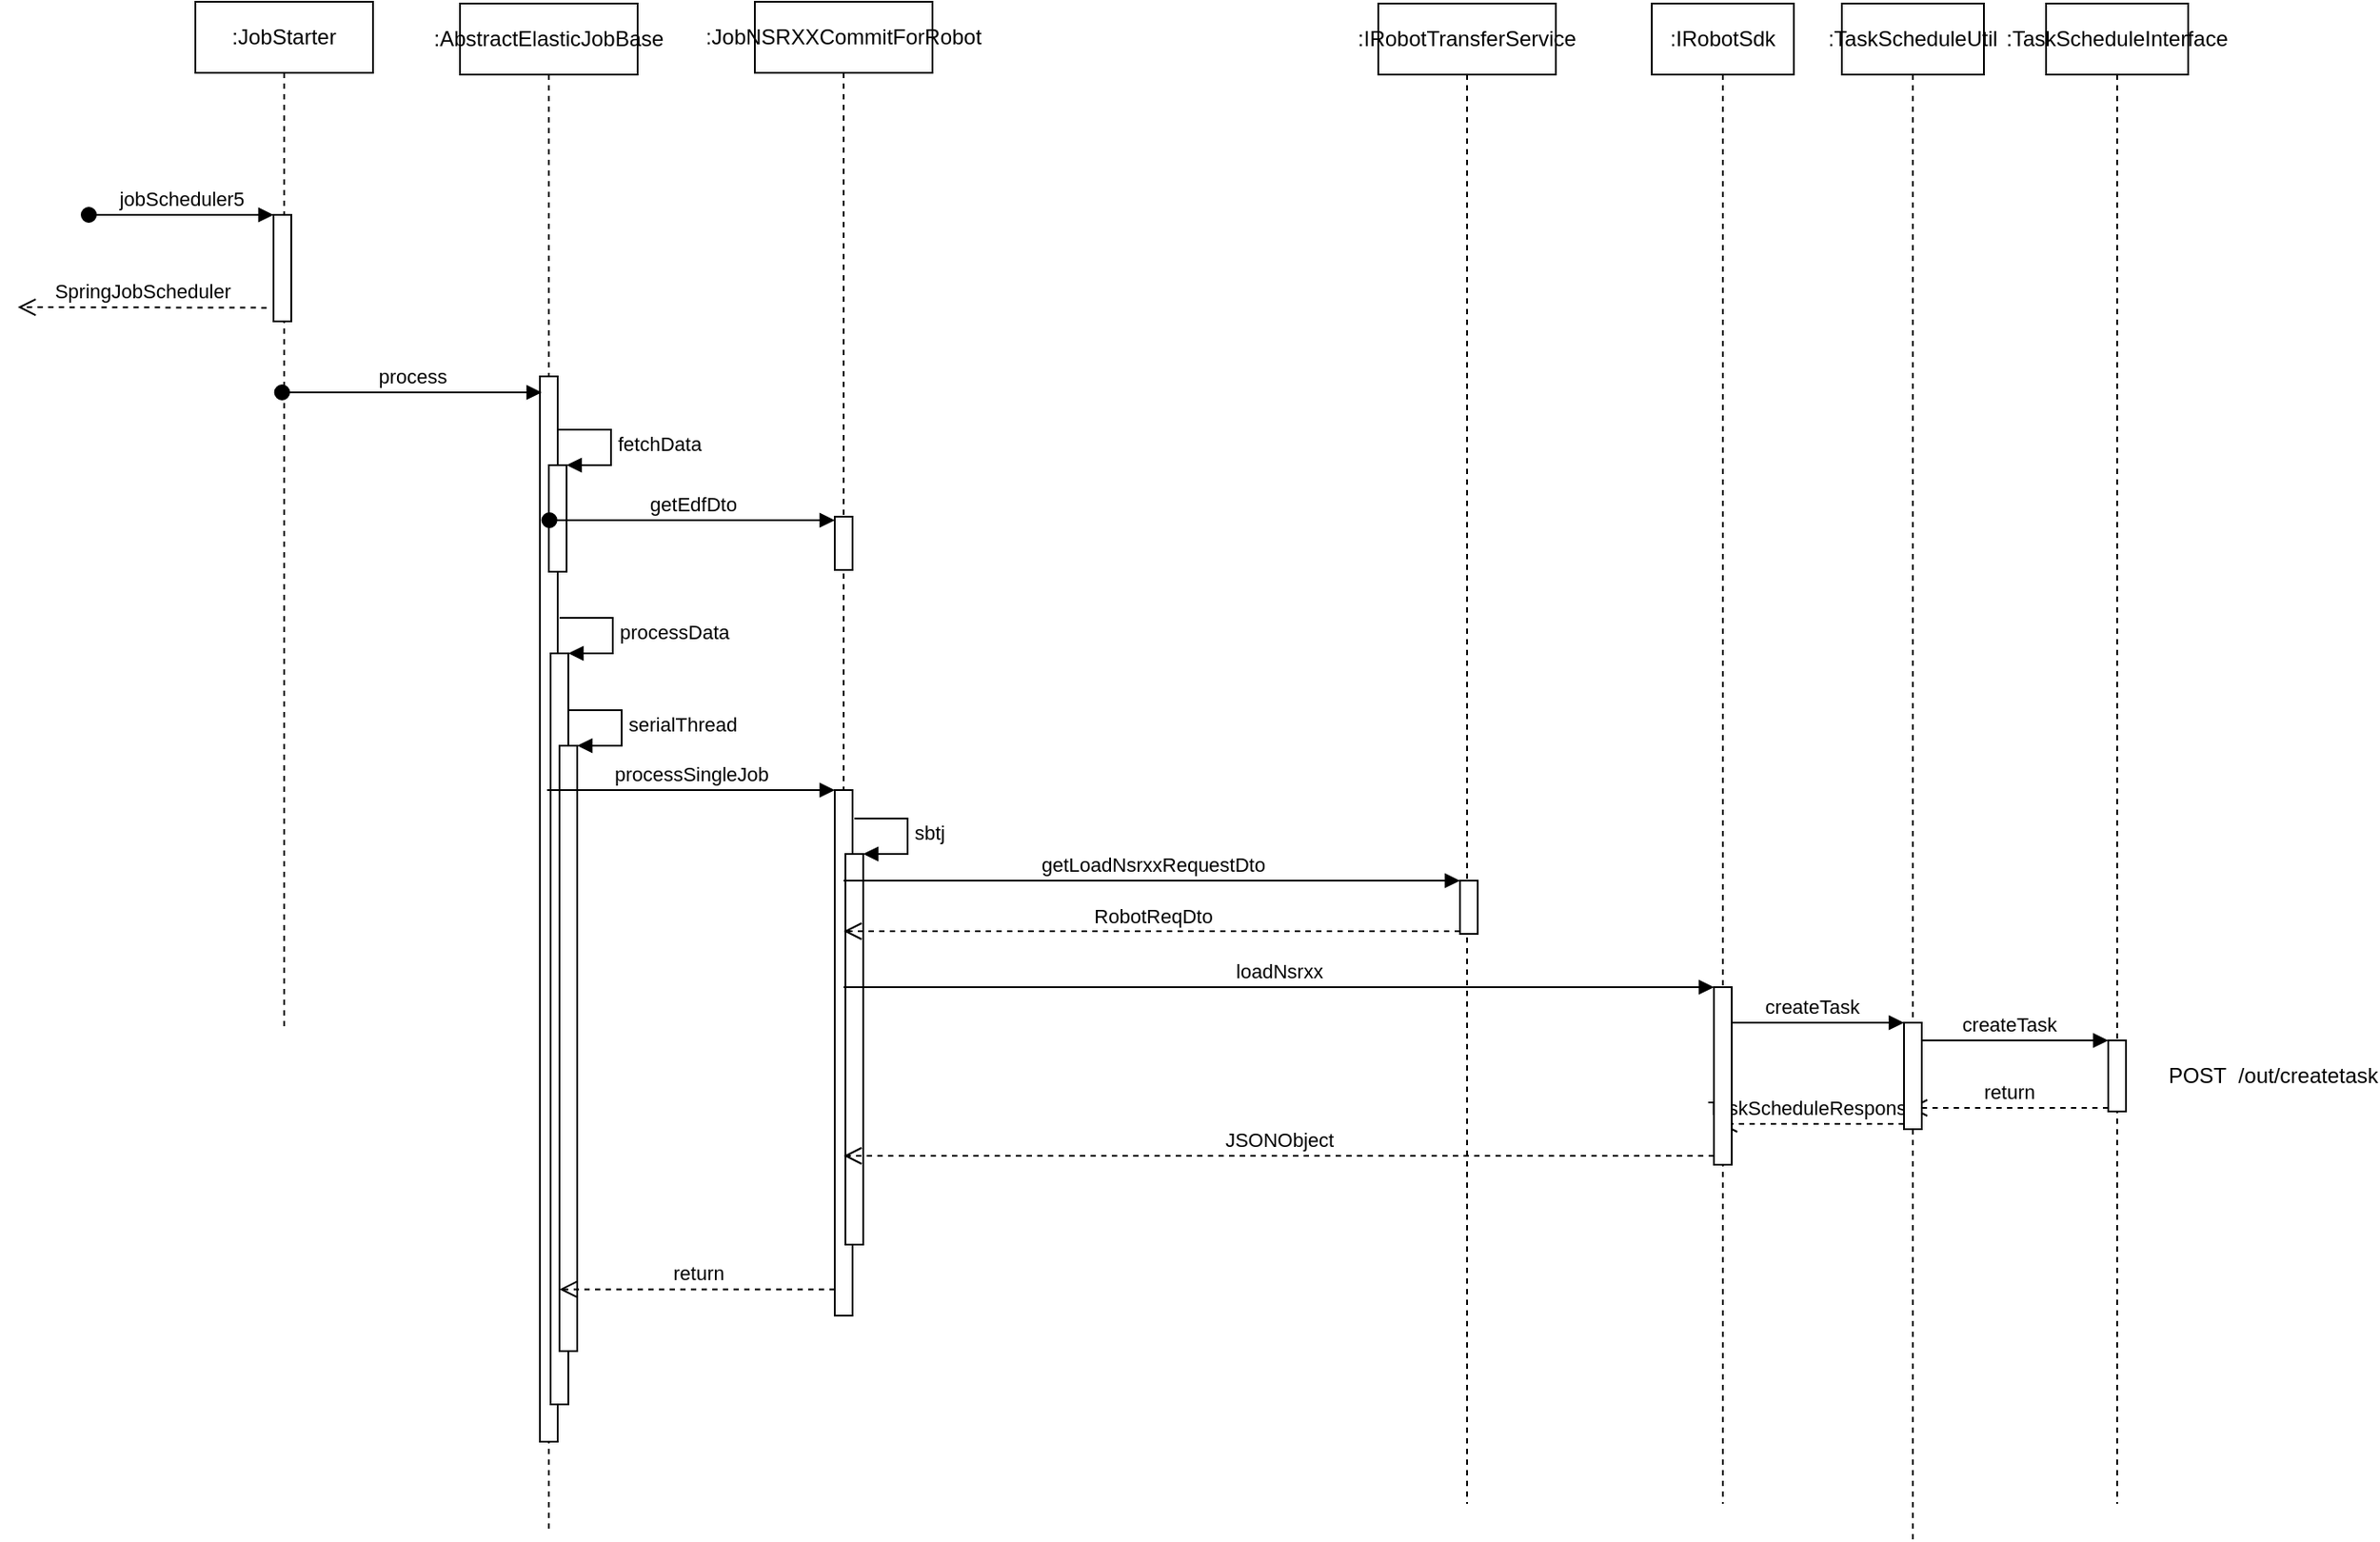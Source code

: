 <mxfile version="17.1.3" type="github">
  <diagram id="TnfoAWKViGaEipIKddAv" name="第 1 页">
    <mxGraphModel dx="2089" dy="54" grid="1" gridSize="10" guides="1" tooltips="1" connect="1" arrows="1" fold="1" page="1" pageScale="1" pageWidth="827" pageHeight="1169" math="0" shadow="0">
      <root>
        <mxCell id="0" />
        <mxCell id="1" parent="0" />
        <mxCell id="h5h7kIKM6gzvFvrCz9Zm-128" value=":AbstractElasticJobBase" style="shape=umlLifeline;perimeter=lifelinePerimeter;whiteSpace=wrap;html=1;container=1;collapsible=0;recursiveResize=0;outlineConnect=0;" vertex="1" parent="1">
          <mxGeometry x="319" y="1275" width="100" height="860" as="geometry" />
        </mxCell>
        <mxCell id="h5h7kIKM6gzvFvrCz9Zm-129" value="" style="html=1;points=[];perimeter=orthogonalPerimeter;" vertex="1" parent="h5h7kIKM6gzvFvrCz9Zm-128">
          <mxGeometry x="45" y="210" width="10" height="600" as="geometry" />
        </mxCell>
        <mxCell id="h5h7kIKM6gzvFvrCz9Zm-130" value="" style="html=1;points=[];perimeter=orthogonalPerimeter;" vertex="1" parent="h5h7kIKM6gzvFvrCz9Zm-128">
          <mxGeometry x="50" y="260" width="10" height="60" as="geometry" />
        </mxCell>
        <mxCell id="h5h7kIKM6gzvFvrCz9Zm-131" value="fetchData" style="edgeStyle=orthogonalEdgeStyle;html=1;align=left;spacingLeft=2;endArrow=block;rounded=0;entryX=1;entryY=0;" edge="1" parent="h5h7kIKM6gzvFvrCz9Zm-128" target="h5h7kIKM6gzvFvrCz9Zm-130">
          <mxGeometry relative="1" as="geometry">
            <mxPoint x="55" y="240" as="sourcePoint" />
            <Array as="points">
              <mxPoint x="85" y="240" />
            </Array>
          </mxGeometry>
        </mxCell>
        <mxCell id="h5h7kIKM6gzvFvrCz9Zm-82" value="" style="html=1;points=[];perimeter=orthogonalPerimeter;" vertex="1" parent="1">
          <mxGeometry x="882" y="1769" width="10" height="30" as="geometry" />
        </mxCell>
        <mxCell id="h5h7kIKM6gzvFvrCz9Zm-83" value="" style="html=1;points=[];perimeter=orthogonalPerimeter;" vertex="1" parent="1">
          <mxGeometry x="1025" y="1829" width="10" height="100" as="geometry" />
        </mxCell>
        <mxCell id="h5h7kIKM6gzvFvrCz9Zm-84" value="" style="html=1;points=[];perimeter=orthogonalPerimeter;" vertex="1" parent="1">
          <mxGeometry x="1132" y="1849" width="10" height="60" as="geometry" />
        </mxCell>
        <mxCell id="h5h7kIKM6gzvFvrCz9Zm-85" value="" style="html=1;points=[];perimeter=orthogonalPerimeter;" vertex="1" parent="1">
          <mxGeometry x="1247" y="1859" width="10" height="40" as="geometry" />
        </mxCell>
        <mxCell id="h5h7kIKM6gzvFvrCz9Zm-86" value=":JobStarter" style="shape=umlLifeline;perimeter=lifelinePerimeter;whiteSpace=wrap;html=1;container=1;collapsible=0;recursiveResize=0;outlineConnect=0;" vertex="1" parent="1">
          <mxGeometry x="170" y="1274" width="100" height="580" as="geometry" />
        </mxCell>
        <mxCell id="h5h7kIKM6gzvFvrCz9Zm-87" value="" style="html=1;points=[];perimeter=orthogonalPerimeter;" vertex="1" parent="h5h7kIKM6gzvFvrCz9Zm-86">
          <mxGeometry x="44" y="120" width="10" height="60" as="geometry" />
        </mxCell>
        <mxCell id="h5h7kIKM6gzvFvrCz9Zm-88" value="jobScheduler5" style="html=1;verticalAlign=bottom;startArrow=oval;endArrow=block;startSize=8;rounded=0;" edge="1" parent="h5h7kIKM6gzvFvrCz9Zm-86" target="h5h7kIKM6gzvFvrCz9Zm-87">
          <mxGeometry relative="1" as="geometry">
            <mxPoint x="-60" y="120" as="sourcePoint" />
          </mxGeometry>
        </mxCell>
        <mxCell id="h5h7kIKM6gzvFvrCz9Zm-89" value=":JobNSRXXCommitForRobot" style="shape=umlLifeline;perimeter=lifelinePerimeter;whiteSpace=wrap;html=1;container=1;collapsible=0;recursiveResize=0;outlineConnect=0;" vertex="1" parent="1">
          <mxGeometry x="485" y="1274" width="100" height="740" as="geometry" />
        </mxCell>
        <mxCell id="h5h7kIKM6gzvFvrCz9Zm-90" value="" style="html=1;points=[];perimeter=orthogonalPerimeter;" vertex="1" parent="h5h7kIKM6gzvFvrCz9Zm-89">
          <mxGeometry x="45" y="290" width="10" height="30" as="geometry" />
        </mxCell>
        <mxCell id="h5h7kIKM6gzvFvrCz9Zm-91" value="" style="html=1;points=[];perimeter=orthogonalPerimeter;" vertex="1" parent="h5h7kIKM6gzvFvrCz9Zm-89">
          <mxGeometry x="45" y="444" width="10" height="296" as="geometry" />
        </mxCell>
        <mxCell id="h5h7kIKM6gzvFvrCz9Zm-92" value="SpringJobScheduler" style="html=1;verticalAlign=bottom;endArrow=open;dashed=1;endSize=8;rounded=0;exitX=-0.387;exitY=0.872;exitDx=0;exitDy=0;exitPerimeter=0;" edge="1" parent="1" source="h5h7kIKM6gzvFvrCz9Zm-87">
          <mxGeometry relative="1" as="geometry">
            <mxPoint x="70" y="1446.0" as="targetPoint" />
            <mxPoint x="210" y="1454" as="sourcePoint" />
          </mxGeometry>
        </mxCell>
        <mxCell id="h5h7kIKM6gzvFvrCz9Zm-97" value="process" style="html=1;verticalAlign=bottom;startArrow=oval;endArrow=block;startSize=8;rounded=0;" edge="1" parent="1">
          <mxGeometry relative="1" as="geometry">
            <mxPoint x="218.833" y="1494" as="sourcePoint" />
            <mxPoint x="365" y="1494" as="targetPoint" />
          </mxGeometry>
        </mxCell>
        <mxCell id="h5h7kIKM6gzvFvrCz9Zm-98" value="" style="html=1;points=[];perimeter=orthogonalPerimeter;" vertex="1" parent="1">
          <mxGeometry x="370" y="1641" width="10" height="423" as="geometry" />
        </mxCell>
        <mxCell id="h5h7kIKM6gzvFvrCz9Zm-99" value="processData" style="edgeStyle=orthogonalEdgeStyle;html=1;align=left;spacingLeft=2;endArrow=block;rounded=0;entryX=1;entryY=0;" edge="1" parent="1" target="h5h7kIKM6gzvFvrCz9Zm-98">
          <mxGeometry relative="1" as="geometry">
            <mxPoint x="375" y="1621.0" as="sourcePoint" />
            <Array as="points">
              <mxPoint x="405" y="1621" />
            </Array>
          </mxGeometry>
        </mxCell>
        <mxCell id="h5h7kIKM6gzvFvrCz9Zm-100" value="getEdfDto" style="html=1;verticalAlign=bottom;startArrow=oval;endArrow=block;startSize=8;rounded=0;" edge="1" parent="1">
          <mxGeometry relative="1" as="geometry">
            <mxPoint x="369.324" y="1566.0" as="sourcePoint" />
            <mxPoint x="530" y="1566.0" as="targetPoint" />
          </mxGeometry>
        </mxCell>
        <mxCell id="h5h7kIKM6gzvFvrCz9Zm-101" value="" style="html=1;points=[];perimeter=orthogonalPerimeter;" vertex="1" parent="1">
          <mxGeometry x="375" y="1693" width="10" height="341" as="geometry" />
        </mxCell>
        <mxCell id="h5h7kIKM6gzvFvrCz9Zm-102" value="serialThread" style="edgeStyle=orthogonalEdgeStyle;html=1;align=left;spacingLeft=2;endArrow=block;rounded=0;entryX=1;entryY=0;" edge="1" parent="1" target="h5h7kIKM6gzvFvrCz9Zm-101">
          <mxGeometry relative="1" as="geometry">
            <mxPoint x="380" y="1673" as="sourcePoint" />
            <Array as="points">
              <mxPoint x="410" y="1673" />
            </Array>
          </mxGeometry>
        </mxCell>
        <mxCell id="h5h7kIKM6gzvFvrCz9Zm-103" value="return" style="html=1;verticalAlign=bottom;endArrow=open;dashed=1;endSize=8;exitX=0;exitY=0.95;rounded=0;" edge="1" parent="1" source="h5h7kIKM6gzvFvrCz9Zm-91">
          <mxGeometry relative="1" as="geometry">
            <mxPoint x="375" y="1999.2" as="targetPoint" />
          </mxGeometry>
        </mxCell>
        <mxCell id="h5h7kIKM6gzvFvrCz9Zm-104" value="processSingleJob" style="html=1;verticalAlign=bottom;endArrow=block;entryX=0;entryY=0;rounded=0;" edge="1" parent="1" target="h5h7kIKM6gzvFvrCz9Zm-91">
          <mxGeometry relative="1" as="geometry">
            <mxPoint x="368" y="1718.0" as="sourcePoint" />
          </mxGeometry>
        </mxCell>
        <mxCell id="h5h7kIKM6gzvFvrCz9Zm-105" value="" style="html=1;points=[];perimeter=orthogonalPerimeter;" vertex="1" parent="1">
          <mxGeometry x="536" y="1754" width="10" height="220" as="geometry" />
        </mxCell>
        <mxCell id="h5h7kIKM6gzvFvrCz9Zm-106" value="sbtj" style="edgeStyle=orthogonalEdgeStyle;html=1;align=left;spacingLeft=2;endArrow=block;rounded=0;entryX=1;entryY=0;" edge="1" parent="1" target="h5h7kIKM6gzvFvrCz9Zm-105">
          <mxGeometry relative="1" as="geometry">
            <mxPoint x="541" y="1734" as="sourcePoint" />
            <Array as="points">
              <mxPoint x="571" y="1734" />
            </Array>
          </mxGeometry>
        </mxCell>
        <mxCell id="h5h7kIKM6gzvFvrCz9Zm-107" value="getLoadNsrxxRequestDto" style="html=1;verticalAlign=bottom;endArrow=block;entryX=0;entryY=0;rounded=0;" edge="1" parent="1" source="h5h7kIKM6gzvFvrCz9Zm-89" target="h5h7kIKM6gzvFvrCz9Zm-82">
          <mxGeometry relative="1" as="geometry">
            <mxPoint x="814" y="1754" as="sourcePoint" />
          </mxGeometry>
        </mxCell>
        <mxCell id="h5h7kIKM6gzvFvrCz9Zm-108" value="RobotReqDto" style="html=1;verticalAlign=bottom;endArrow=open;dashed=1;endSize=8;exitX=0;exitY=0.95;rounded=0;" edge="1" parent="1" source="h5h7kIKM6gzvFvrCz9Zm-82" target="h5h7kIKM6gzvFvrCz9Zm-89">
          <mxGeometry relative="1" as="geometry">
            <mxPoint x="814" y="1830" as="targetPoint" />
          </mxGeometry>
        </mxCell>
        <mxCell id="h5h7kIKM6gzvFvrCz9Zm-109" value="loadNsrxx" style="html=1;verticalAlign=bottom;endArrow=block;entryX=0;entryY=0;rounded=0;" edge="1" parent="1" source="h5h7kIKM6gzvFvrCz9Zm-89" target="h5h7kIKM6gzvFvrCz9Zm-83">
          <mxGeometry relative="1" as="geometry">
            <mxPoint x="955" y="1814" as="sourcePoint" />
          </mxGeometry>
        </mxCell>
        <mxCell id="h5h7kIKM6gzvFvrCz9Zm-110" value="JSONObject" style="html=1;verticalAlign=bottom;endArrow=open;dashed=1;endSize=8;exitX=0;exitY=0.95;rounded=0;" edge="1" parent="1" source="h5h7kIKM6gzvFvrCz9Zm-83" target="h5h7kIKM6gzvFvrCz9Zm-89">
          <mxGeometry relative="1" as="geometry">
            <mxPoint x="955" y="1890" as="targetPoint" />
          </mxGeometry>
        </mxCell>
        <mxCell id="h5h7kIKM6gzvFvrCz9Zm-111" value="createTask" style="html=1;verticalAlign=bottom;endArrow=block;entryX=0;entryY=0;rounded=0;" edge="1" parent="1" target="h5h7kIKM6gzvFvrCz9Zm-84">
          <mxGeometry relative="1" as="geometry">
            <mxPoint x="1028" y="1849" as="sourcePoint" />
          </mxGeometry>
        </mxCell>
        <mxCell id="h5h7kIKM6gzvFvrCz9Zm-112" value="TaskScheduleResponse" style="html=1;verticalAlign=bottom;endArrow=open;dashed=1;endSize=8;exitX=0;exitY=0.95;rounded=0;" edge="1" parent="1" source="h5h7kIKM6gzvFvrCz9Zm-84">
          <mxGeometry relative="1" as="geometry">
            <mxPoint x="1028" y="1906.0" as="targetPoint" />
          </mxGeometry>
        </mxCell>
        <mxCell id="h5h7kIKM6gzvFvrCz9Zm-113" value="createTask" style="html=1;verticalAlign=bottom;endArrow=block;entryX=0;entryY=0;rounded=0;" edge="1" parent="1" target="h5h7kIKM6gzvFvrCz9Zm-85">
          <mxGeometry relative="1" as="geometry">
            <mxPoint x="1135" y="1859" as="sourcePoint" />
          </mxGeometry>
        </mxCell>
        <mxCell id="h5h7kIKM6gzvFvrCz9Zm-114" value="return" style="html=1;verticalAlign=bottom;endArrow=open;dashed=1;endSize=8;exitX=0;exitY=0.95;rounded=0;" edge="1" parent="1" source="h5h7kIKM6gzvFvrCz9Zm-85">
          <mxGeometry relative="1" as="geometry">
            <mxPoint x="1135" y="1897" as="targetPoint" />
          </mxGeometry>
        </mxCell>
        <mxCell id="h5h7kIKM6gzvFvrCz9Zm-115" value="POST&amp;nbsp;&amp;nbsp;/out/createtask" style="text;html=1;strokeColor=none;fillColor=none;align=center;verticalAlign=middle;whiteSpace=wrap;rounded=0;" vertex="1" parent="1">
          <mxGeometry x="1310" y="1864" width="60" height="30" as="geometry" />
        </mxCell>
        <mxCell id="h5h7kIKM6gzvFvrCz9Zm-116" value=":IRobotTransferService" style="shape=umlLifeline;perimeter=lifelinePerimeter;whiteSpace=wrap;html=1;container=1;collapsible=0;recursiveResize=0;outlineConnect=0;" vertex="1" parent="1">
          <mxGeometry x="836" y="1275" width="100" height="845" as="geometry" />
        </mxCell>
        <mxCell id="h5h7kIKM6gzvFvrCz9Zm-118" value="" style="html=1;points=[];perimeter=orthogonalPerimeter;" vertex="1" parent="h5h7kIKM6gzvFvrCz9Zm-116">
          <mxGeometry x="46" y="494" width="10" height="30" as="geometry" />
        </mxCell>
        <mxCell id="h5h7kIKM6gzvFvrCz9Zm-119" value=":IRobotSdk" style="shape=umlLifeline;perimeter=lifelinePerimeter;whiteSpace=wrap;html=1;container=1;collapsible=0;recursiveResize=0;outlineConnect=0;" vertex="1" parent="1">
          <mxGeometry x="990" y="1275" width="80" height="845" as="geometry" />
        </mxCell>
        <mxCell id="h5h7kIKM6gzvFvrCz9Zm-121" value="" style="html=1;points=[];perimeter=orthogonalPerimeter;" vertex="1" parent="h5h7kIKM6gzvFvrCz9Zm-119">
          <mxGeometry x="35" y="554" width="10" height="100" as="geometry" />
        </mxCell>
        <mxCell id="h5h7kIKM6gzvFvrCz9Zm-122" value=":TaskScheduleUtil" style="shape=umlLifeline;perimeter=lifelinePerimeter;whiteSpace=wrap;html=1;container=1;collapsible=0;recursiveResize=0;outlineConnect=0;" vertex="1" parent="1">
          <mxGeometry x="1097" y="1275" width="80" height="865" as="geometry" />
        </mxCell>
        <mxCell id="h5h7kIKM6gzvFvrCz9Zm-124" value="" style="html=1;points=[];perimeter=orthogonalPerimeter;" vertex="1" parent="h5h7kIKM6gzvFvrCz9Zm-122">
          <mxGeometry x="35" y="574" width="10" height="60" as="geometry" />
        </mxCell>
        <mxCell id="h5h7kIKM6gzvFvrCz9Zm-125" value=":TaskScheduleInterface" style="shape=umlLifeline;perimeter=lifelinePerimeter;whiteSpace=wrap;html=1;container=1;collapsible=0;recursiveResize=0;outlineConnect=0;" vertex="1" parent="1">
          <mxGeometry x="1212" y="1275" width="80" height="845" as="geometry" />
        </mxCell>
        <mxCell id="h5h7kIKM6gzvFvrCz9Zm-127" value="" style="html=1;points=[];perimeter=orthogonalPerimeter;" vertex="1" parent="h5h7kIKM6gzvFvrCz9Zm-125">
          <mxGeometry x="35" y="584" width="10" height="40" as="geometry" />
        </mxCell>
      </root>
    </mxGraphModel>
  </diagram>
</mxfile>
